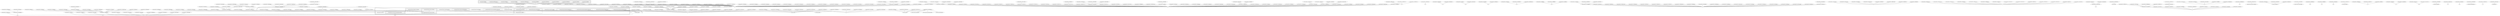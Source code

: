 graph g {
  fontname="sans-serif";

  overlap=false;

  subgraph "cluster_net" {
    subgraph "cluster_net.minecraft" {
      subgraph "cluster_net.minecraft.pathfinding" {
      }
      subgraph "cluster_net.minecraft.client" {
        subgraph "cluster_net.minecraft.client.render" {
          subgraph "cluster_net.minecraft.client.render.entity" {
            "ce"[label="net.minecraft.client.render.entity.RenderPainting"];
          }
          "f"[label="net.minecraft.client.render.RenderGlobal"];
        }
        subgraph "cluster_net.minecraft.client.resources" {
          "bn"[label="net.minecraft.client.resources.ThreadResourceDownload"];
        }
        subgraph "cluster_net.minecraft.client.gui" {
          subgraph "cluster_net.minecraft.client.gui.menu" {
            "bp"[label="net.minecraft.client.gui.menu.GuiScreen"];
            "di"[label="net.minecraft.client.gui.menu.MainMenu"];
          }
        }
        subgraph "cluster_net.minecraft.client.multiplayer" {
          "hu"[label="net.minecraft.client.multiplayer.WorldClient"];
        }
        "net.minecraft.client.Minecraft"[label="net.minecraft.client.Minecraft"];
        "net.minecraft.client.MinecraftApplet"[label="net.minecraft.client.MinecraftApplet"];
      }
      subgraph "cluster_net.minecraft.block" {
        subgraph "cluster_net.minecraft.block.blockentity" {
          "bl"[label="net.minecraft.block.blockentity.BlockEntityMobSpawner"];
          "fz"[label="net.minecraft.block.blockentity.BlockEntityChest"];
          "ls"[label="net.minecraft.block.blockentity.BlockEntityFurnace"];
          "qb"[label="net.minecraft.block.blockentity.BlockEntitySign"];
        }
      }
      subgraph "cluster_net.minecraft.world" {
        subgraph "cluster_net.minecraft.world.biome" {
        }
        subgraph "cluster_net.minecraft.world.chunk" {
          subgraph "cluster_net.minecraft.world.chunk.storage" {
            "mt"[label="net.minecraft.world.chunk.storage.AlphaChunkLoader"];
          }
        }
        "cx"[label="net.minecraft.world.World"];
      }
      subgraph "cluster_net.minecraft.entity" {
        subgraph "cluster_net.minecraft.entity.player" {
          "ea"[label="net.minecraft.entity.player.Player"];
        }
        subgraph "cluster_net.minecraft.entity.item" {
          "qc"[label="net.minecraft.entity.item.MinecartFurnace"];
        }
        "he"[label="net.minecraft.entity.LivingBase"];
      }
      subgraph "cluster_net.minecraft.util" {
      }
      subgraph "cluster_net.minecraft.data" {
      }
      subgraph "cluster_net.minecraft.network" {
      }
      subgraph "cluster_net.minecraft.isom" {
        "net.minecraft.isom.IsomPreviewApplet"[label="net.minecraft.isom.IsomPreviewApplet"];
      }
    }
  }
  subgraph "cluster_com" {
    subgraph "cluster_com.mojang" {
      subgraph "cluster_com.mojang.nbt" {
        "h"[label="com.mojang.nbt.NBTFloat"];
        "eo"[label="com.mojang.nbt.NBTByteArray"];
        "gw"[label="com.mojang.nbt.NBTEnd"];
        "hp"[label="com.mojang.nbt.NBTLong"];
        "ip"[label="com.mojang.nbt.NBTCompound"];
        "jx"[label="com.mojang.nbt.NBTInt"];
        "kj"[label="com.mojang.nbt.NBTByte"];
        "lx"[label="com.mojang.nbt.NBTList"];
        "mg"[label="com.mojang.nbt.NBTDouble"];
        "ni"[label="com.mojang.nbt.NBTShort"];
        "pa"[label="com.mojang.nbt.NBTString"];
      }
    }
  }
  "a"[label="net.minecraft.src.ClsADslyjvx"];
  "c"[label="net.minecraft.src.ClsCFvyhjji"];
  "e"[label="net.minecraft.src.ClsEHqzdaz"];
  "g"[label="net.minecraft.src.ClsGWbulun"];
  "i"[label="net.minecraft.src.ClsIDjwwbgb"];
  "j"[label="net.minecraft.src.ClsJEuaptpv"];
  "k"[label="net.minecraft.src.ClsKFmvuqee"];
  "m"[label="net.minecraft.src.ClsMFtkjxqh"];
  "n"[label="net.minecraft.src.ClsNEvdcccm"];
  "p"[label="net.minecraft.src.ClsPErgnbzh"];
  "q"[label="net.minecraft.src.ClsQBugbekq"];
  "r"[label="net.minecraft.src.ClsRCinopcu"];
  "s"[label="net.minecraft.src.ClsSBrbnprf"];
  "t"[label="net.minecraft.src.ClsTGnbquvh"];
  "u"[label="net.minecraft.src.ClsUTjhxky"];
  "v"[label="net.minecraft.src.ClsVGmrmkms"];
  "w"[label="net.minecraft.src.ClsWEjcdtfs"];
  "x"[label="net.minecraft.src.ClsXDwezyhe"];
  "y"[label="net.minecraft.src.ClsYEexmeiy"];
  "z"[label="net.minecraft.src.ClsZMgkqyq"];
  "aa"[label="net.minecraft.src.ClsAaBfajgzt"];
  "ac"[label="net.minecraft.src.ClsAcBatxhd"];
  "ae"[label="net.minecraft.src.ClsAeFtmiybl"];
  "af"[label="net.minecraft.src.ClsAfEcregeb"];
  "ag"[label="net.minecraft.src.ClsAgCtmnzol"];
  "ah"[label="net.minecraft.src.ClsAhDbkaoxk"];
  "aj"[label="net.minecraft.src.ClsAjFzvvjer"];
  "ak"[label="net.minecraft.src.ClsAkFkepjqq"];
  "am"[label="net.minecraft.src.ClsAmBdhlnqu"];
  "an"[label="net.minecraft.src.ClsAnGduobwc"];
  "ap"[label="net.minecraft.src.ClsApDllwntr"];
  "ar"[label="net.minecraft.src.ClsArQgurxe"];
  "as"[label="net.minecraft.src.ClsAsCprgapn"];
  "at"[label="net.minecraft.src.ClsAtGasdcef"];
  "au"[label="net.minecraft.src.ClsAuGqfrqme"];
  "av"[label="net.minecraft.src.ClsAvBhhwbwp"];
  "ay"[label="net.minecraft.src.ClsAyRdohkw"];
  "az"[label="net.minecraft.src.ClsAzGsehdml"];
  "ba"[label="net.minecraft.src.ClsBaEwugglf"];
  "bb"[label="net.minecraft.src.ClsBbGbgkujf"];
  "bc"[label="net.minecraft.src.ClsBcBerighz"];
  "be"[label="net.minecraft.src.ClsBeDrgelqz"];
  "bf"[label="net.minecraft.src.ClsBfDvhpggx"];
  "bh"[label="net.minecraft.src.ClsBhFxpeoxq"];
  "bj"[label="net.minecraft.src.ClsBjGmuoemo"];
  "bo"[label="net.minecraft.src.ClsBoWumicf"];
  "bq"[label="net.minecraft.src.ClsBqZlreqi"];
  "br"[label="net.minecraft.src.ClsBrGthavov"];
  "bu"[label="net.minecraft.src.ClsBuRmywbu"];
  "bw"[label="net.minecraft.src.ClsBwEzqpeqb"];
  "bx"[label="net.minecraft.src.ClsBxDgqjhfe"];
  "bz"[label="net.minecraft.src.ClsBzFjesrea"];
  "ca"[label="net.minecraft.src.ClsCaFqfgpic"];
  "cc"[label="net.minecraft.src.ClsCcFhgfvhf"];
  "cf"[label="net.minecraft.src.ClsCfFluvvvh"];
  "ch"[label="net.minecraft.src.ClsChFwfpuuo"];
  "ci"[label="net.minecraft.src.ClsCiPvuopp"];
  "cj"[label="net.minecraft.src.ClsCjGiuibwj"];
  "cl"[label="net.minecraft.src.ClsClCahflhr"];
  "cm"[label="net.minecraft.src.ClsCmBoyxyd"];
  "co"[label="net.minecraft.src.ClsCoDhvxukr"];
  "cp"[label="net.minecraft.src.ClsCpBrqzbzu"];
  "cq"[label="net.minecraft.src.ClsCqFvkymst"];
  "cr"[label="net.minecraft.src.ClsCrFilsyys"];
  "cs"[label="net.minecraft.src.ClsCsEwfktg"];
  "ct"[label="net.minecraft.src.ClsCtCharpsd"];
  "cu"[label="net.minecraft.src.ClsCuCcoucnl"];
  "cv"[label="net.minecraft.src.ClsCvCwshxpy"];
  "cw"[label="net.minecraft.src.ClsCwBawxunl"];
  "cz"[label="net.minecraft.src.ClsCzCodtbfj"];
  "da"[label="net.minecraft.src.ClsDaBavmqqq"];
  "db"[label="net.minecraft.src.ClsDbSgctyy"];
  "dc"[label="net.minecraft.src.ClsDcPcbogx"];
  "dd"[label="net.minecraft.src.ClsDdGxjfqba"];
  "de"[label="net.minecraft.src.ClsDeDgvspzb"];
  "df"[label="net.minecraft.src.ClsDfCzzrwhy"];
  "dg"[label="net.minecraft.src.ClsDgFugnbbk"];
  "dh"[label="net.minecraft.src.ClsDhFluvvvh"];
  "dj"[label="net.minecraft.src.ClsDjGugkql"];
  "dm"[label="net.minecraft.src.ClsDmCevvwxz"];
  "dn"[label="net.minecraft.src.ClsDnWrxako"];
  "do"[label="net.minecraft.src.ClsDoDelfaas"];
  "dp"[label="net.minecraft.src.ClsDpFlxvmyf"];
  "dq"[label="net.minecraft.src.ClsDqBmxbfmm"];
  "ds"[label="net.minecraft.src.ClsDsCevvwxz"];
  "dt"[label="net.minecraft.src.ClsDtFtihuk"];
  "du"[label="net.minecraft.src.ClsDuCuixgay"];
  "dv"[label="net.minecraft.src.ClsDvCsyuwsa"];
  "dx"[label="net.minecraft.src.ClsDxFmpejkh"];
  "eb"[label="net.minecraft.src.ClsEbBktkhtf"];
  "ec"[label="net.minecraft.src.ClsEcSoctpz"];
  "ed"[label="net.minecraft.src.ClsEdGyhvfr"];
  "ee"[label="net.minecraft.src.ClsEeBekrdsg"];
  "eg"[label="net.minecraft.src.ClsEgFsuveww"];
  "eh"[label="net.minecraft.src.ClsEhBtpqbhn"];
  "ei"[label="net.minecraft.src.ClsEiBbiuine"];
  "ej"[label="net.minecraft.src.ClsEjBrqzbzt"];
  "ek"[label="net.minecraft.src.ClsEkBcgpbyh"];
  "en"[label="net.minecraft.src.ClsEnBzgsjcg"];
  "ep"[label="net.minecraft.src.ClsEpYdpxio"];
  "eq"[label="net.minecraft.src.ClsEqEfgkysj"];
  "es"[label="net.minecraft.src.ClsEsBjvjeaq"];
  "et"[label="net.minecraft.src.ClsEtCfuexiy"];
  "ew"[label="net.minecraft.src.ClsEwEyxekqx"];
  "ex"[label="net.minecraft.src.ClsExDxplvwc"];
  "ey"[label="net.minecraft.src.ClsEyKklqch"];
  "ez"[label="net.minecraft.src.ClsEzFbvxmvz"];
  "fa"[label="net.minecraft.src.ClsFaWiowaf"];
  "fb"[label="net.minecraft.src.ClsFbFsvooiz"];
  "fd"[label="net.minecraft.src.ClsFdCdcpjxs"];
  "ff"[label="net.minecraft.src.ClsFfGkgdihr"];
  "fg"[label="net.minecraft.src.ClsFgCebqafr"];
  "fi"[label="net.minecraft.src.ClsFiGwwvpbr"];
  "fj"[label="net.minecraft.src.ClsFjWcritd"];
  "fl"[label="net.minecraft.src.ClsFlCevvwxz"];
  "fm"[label="net.minecraft.src.ClsFmFipevwj"];
  "fn"[label="net.minecraft.src.ClsFnFriuygc"];
  "fr"[label="net.minecraft.src.ClsFrRmywcb"];
  "fu"[label="net.minecraft.src.ClsFuBdtfizy"];
  "fw"[label="net.minecraft.src.ClsFwKpweau"];
  "fx"[label="net.minecraft.src.ClsFxPxlugn"];
  "fy"[label="net.minecraft.src.ClsFyGxoivow"];
  "ga"[label="net.minecraft.src.ClsGaVhmdwd"];
  "gb"[label="net.minecraft.src.ClsGbSoctpz"];
  "gc"[label="net.minecraft.src.ClsGcFvatxbs"];
  "gg"[label="net.minecraft.src.ClsGgGgfquee"];
  "gh"[label="net.minecraft.src.ClsGhFkupcvz"];
  "gi"[label="net.minecraft.src.ClsGiFyeiviu"];
  "gk"[label="net.minecraft.src.ClsGkWiowaf"];
  "gm"[label="net.minecraft.src.ClsGmFibaec"];
  "go"[label="net.minecraft.src.ClsGoCdenofi"];
  "gq"[label="net.minecraft.src.ClsGqDtizvfa"];
  "gr"[label="net.minecraft.src.ClsGrCipjsbm"];
  "gs"[label="net.minecraft.src.ClsGsRcswft"];
  "gt"[label="net.minecraft.src.ClsGtFluvvvh"];
  "gu"[label="net.minecraft.src.ClsGuCsvpzcg"];
  "hb"[label="net.minecraft.src.ClsHbDdfwukt"];
  "hc"[label="net.minecraft.src.ClsHcChxqtiu"];
  "hd"[label="net.minecraft.src.ClsHdEtbmqic"];
  "hf"[label="net.minecraft.src.ClsHfBfajgzt"];
  "hg"[label="net.minecraft.src.ClsHgGgqumki"];
  "hi"[label="net.minecraft.src.ClsHiWmnqgs"];
  "hj"[label="net.minecraft.src.ClsHjBagtgif"];
  "hk"[label="net.minecraft.src.ClsHkDnvitzi"];
  "hl"[label="net.minecraft.src.ClsHlNhxosw"];
  "hm"[label="net.minecraft.src.ClsHmGpyhgr"];
  "hn"[label="net.minecraft.src.ClsHnKpweau"];
  "ho"[label="net.minecraft.src.ClsHoQomflh"];
  "hr"[label="net.minecraft.src.ClsHrGluknuo"];
  "hs"[label="net.minecraft.src.ClsHsGkkpaja"];
  "ht"[label="net.minecraft.src.ClsHtEkdijxv"];
  "hv"[label="net.minecraft.src.ClsHvGnjuml"];
  "hw"[label="net.minecraft.src.ClsHwFbfjguh"];
  "hx"[label="net.minecraft.src.ClsHxEbuhcjo"];
  "hy"[label="net.minecraft.src.ClsHyDhvgwqw"];
  "hz"[label="net.minecraft.src.ClsHzFluvvvh"];
  "ia"[label="net.minecraft.src.ClsIaDqephcx"];
  "ib"[label="net.minecraft.src.ClsIbBoyxyd"];
  "ic"[label="net.minecraft.src.ClsIcFohrara"];
  "if"[label="net.minecraft.src.ClsIfCinfujh"];
  "ig"[label="net.minecraft.src.ClsIgDwhdmpk"];
  "ih"[label="net.minecraft.src.ClsIhFnbothy"];
  "ii"[label="net.minecraft.src.ClsIiGwqcpsy"];
  "ij"[label="net.minecraft.src.ClsIjGyjzikc"];
  "ik"[label="net.minecraft.src.ClsIkPxluix"];
  "il"[label="net.minecraft.src.ClsIlCcoucnl"];
  "im"[label="net.minecraft.src.ClsImEvuirrf"];
  "in"[label="net.minecraft.src.ClsInFdjgtus"];
  "io"[label="net.minecraft.src.ClsIoFdhsbnf"];
  "iq"[label="net.minecraft.src.ClsIqGjzvppn"];
  "is"[label="net.minecraft.src.ClsIsCdkrjjq"];
  "it"[label="net.minecraft.src.ClsItCbhtylb"];
  "iw"[label="net.minecraft.src.ClsIwFoitfrp"];
  "ix"[label="net.minecraft.src.ClsIxDvdyhwi"];
  "iy"[label="net.minecraft.src.ClsIyMwpqoe"];
  "iz"[label="net.minecraft.src.ClsIzEjgsrkt"];
  "ja"[label="net.minecraft.src.ClsJaFmpejkh"];
  "jb"[label="net.minecraft.src.ClsJbFwvxcme"];
  "jc"[label="net.minecraft.src.ClsJcEhiruwl"];
  "jd"[label="net.minecraft.src.ClsJdEqcgfjq"];
  "je"[label="net.minecraft.src.ClsJeDsksulk"];
  "jf"[label="net.minecraft.src.ClsJfEasvpbk"];
  "jg"[label="net.minecraft.src.ClsJgGtuedmw"];
  "ji"[label="net.minecraft.src.ClsJiUqbnym"];
  "jj"[label="net.minecraft.src.ClsJjDnvitzi"];
  "jk"[label="net.minecraft.src.ClsJkCcuqqea"];
  "jl"[label="net.minecraft.src.ClsJlGbebtxc"];
  "jm"[label="net.minecraft.src.ClsJmCykxfcs"];
  "jn"[label="net.minecraft.src.ClsJnFidnrfu"];
  "jq"[label="net.minecraft.src.ClsJqGnjuml"];
  "js"[label="net.minecraft.src.ClsJsEtuuzcu"];
  "jt"[label="net.minecraft.src.ClsJtGorwzc"];
  "jv"[label="net.minecraft.src.ClsJvFvevimo"];
  "jw"[label="net.minecraft.src.ClsJwFszztub"];
  "jy"[label="net.minecraft.src.ClsJyHswiff"];
  "kc"[label="net.minecraft.src.ClsKcDjhhiuv"];
  "ke"[label="net.minecraft.src.ClsKeFzvvjer"];
  "kf"[label="net.minecraft.src.ClsKfDlfrqdh"];
  "kg"[label="net.minecraft.src.ClsKgErflcen"];
  "kh"[label="net.minecraft.src.ClsKhEpzlitu"];
  "ki"[label="net.minecraft.src.ClsKiFfjdtpv"];
  "kl"[label="net.minecraft.src.ClsKlGiadahy"];
  "km"[label="net.minecraft.src.ClsKmGbssctz"];
  "kn"[label="net.minecraft.src.ClsKnDmeegxz"];
  "ko"[label="net.minecraft.src.ClsKoExrgfqm"];
  "kp"[label="net.minecraft.src.ClsKpDkclsfp"];
  "kq"[label="net.minecraft.src.ClsKqEkozwio"];
  "ks"[label="net.minecraft.src.ClsKsDgqjhfe"];
  "ku"[label="net.minecraft.src.ClsKuGsbdlsw"];
  "kx"[label="net.minecraft.src.ClsKxFfkywlb"];
  "ky"[label="net.minecraft.src.ClsKyGmekznk"];
  "kz"[label="net.minecraft.src.ClsKzFpbawbg"];
  "la"[label="net.minecraft.src.ClsLaFpbawcl"];
  "lb"[label="net.minecraft.src.ClsLbFgnxinw"];
  "lc"[label="net.minecraft.src.ClsLcEnuwbiy"];
  "ld"[label="net.minecraft.src.ClsLdCdzvzdb"];
  "le"[label="net.minecraft.src.ClsLeEwisyka"];
  "lg"[label="net.minecraft.src.ClsLgBxidhsz"];
  "lh"[label="net.minecraft.src.ClsLhBrqzbzu"];
  "li"[label="net.minecraft.src.ClsLiDhvgwqw"];
  "lj"[label="net.minecraft.src.ClsLjCnvpvmw"];
  "lk"[label="net.minecraft.src.ClsLkDjhhiuv"];
  "ll"[label="net.minecraft.src.ClsLlDuejfqt"];
  "lm"[label="net.minecraft.src.ClsLmCfhgxzk"];
  "ln"[label="net.minecraft.src.ClsLnBfajgzt"];
  "lo"[label="net.minecraft.src.ClsLoCevvwxz"];
  "lp"[label="net.minecraft.src.ClsLpGsbdltn"];
  "lt"[label="net.minecraft.src.ClsLtJptmjx"];
  "lu"[label="net.minecraft.src.ClsLuCsgqgbx"];
  "lw"[label="net.minecraft.src.ClsLwGorwzc"];
  "ly"[label="net.minecraft.src.ClsLyClftmvm"];
  "lz"[label="net.minecraft.src.ClsLzEceojrn"];
  "ma"[label="net.minecraft.src.ClsMaDvvjqqf"];
  "mc"[label="net.minecraft.src.ClsMcDjhhiuv"];
  "me"[label="net.minecraft.src.ClsMeDlmivzu"];
  "mf"[label="net.minecraft.src.ClsMfHpczkx"];
  "mh"[label="net.minecraft.src.ClsMhBajcotd"];
  "mi"[label="net.minecraft.src.ClsMiFomzeqa"];
  "mj"[label="net.minecraft.src.ClsMjDbylzol"];
  "mk"[label="net.minecraft.src.ClsMkFluvvvh"];
  "mo"[label="net.minecraft.src.ClsMoFhmybla"];
  "mp"[label="net.minecraft.src.ClsMpFpunyes"];
  "mq"[label="net.minecraft.src.ClsMqCswhdro"];
  "ms"[label="net.minecraft.src.ClsMsGsbdlsw"];
  "mv"[label="net.minecraft.src.ClsMvFogbjqz"];
  "mw"[label="net.minecraft.src.ClsMwClftmvm"];
  "mx"[label="net.minecraft.src.ClsMxCbrxnpz"];
  "my"[label="net.minecraft.src.ClsMyDzbtaur"];
  "mz"[label="net.minecraft.src.ClsMzEqmecae"];
  "nd"[label="net.minecraft.src.ClsNdGbspdnz"];
  "ne"[label="net.minecraft.src.ClsNeFgepjzb"];
  "nf"[label="net.minecraft.src.ClsNfBwckgzm"];
  "ng"[label="net.minecraft.src.ClsNgFppckme"];
  "nh"[label="net.minecraft.src.ClsNhDzgfwpj"];
  "nk"[label="net.minecraft.src.ClsNkFryhqcp"];
  "nl"[label="net.minecraft.src.ClsNlEpetpvr"];
  "no"[label="net.minecraft.src.ClsNoBhpybfe"];
  "nq"[label="net.minecraft.src.ClsNqEexhxnm"];
  "nr"[label="net.minecraft.src.ClsNrDsyikkq"];
  "ns"[label="net.minecraft.src.ClsNsMlwlph"];
  "nt"[label="net.minecraft.src.ClsNtXmqkzl"];
  "nu"[label="net.minecraft.src.ClsNuDxplvwc"];
  "nv"[label="net.minecraft.src.ClsNvDhfjycx"];
  "nx"[label="net.minecraft.src.ClsNxFabhiow"];
  "ny"[label="net.minecraft.src.ClsNyFublpyv"];
  "nz"[label="net.minecraft.src.ClsNzEpqpnxq"];
  "oa"[label="net.minecraft.src.ClsOaCrlehht"];
  "oc"[label="net.minecraft.src.ClsOcBktegwp"];
  "od"[label="net.minecraft.src.ClsOdMwpqoe"];
  "oe"[label="net.minecraft.src.ClsOeCvbupht"];
  "of"[label="net.minecraft.src.ClsOfBmumofs"];
  "og"[label="net.minecraft.src.ClsOgDptjugt"];
  "oi"[label="net.minecraft.src.ClsOiFnglyqy"];
  "oj"[label="net.minecraft.src.ClsOjBgxjmzo"];
  "ok"[label="net.minecraft.src.ClsOkCkvhxjc"];
  "ol"[label="net.minecraft.src.ClsOlBwzixfu"];
  "oo"[label="net.minecraft.src.ClsOoGmqjolz"];
  "op"[label="net.minecraft.src.ClsOpGtxzngg"];
  "or"[label="net.minecraft.src.ClsOrBmtymra"];
  "os"[label="net.minecraft.src.ClsOsHxaotv"];
  "ot"[label="net.minecraft.src.ClsOtBaclxmt"];
  "ou"[label="net.minecraft.src.ClsOuEckpkdf"];
  "ov"[label="net.minecraft.src.ClsOvFuvuywy"];
  "ow"[label="net.minecraft.src.ClsOwCevvwxz"];
  "ox"[label="net.minecraft.src.ClsOxFsozyhy"];
  "pb"[label="net.minecraft.src.ClsPbNkredx"];
  "pc"[label="net.minecraft.src.ClsPcHhycjn"];
  "pd"[label="net.minecraft.src.ClsPdCbrxnpz"];
  "pe"[label="net.minecraft.src.ClsPeBbanezn"];
  "pf"[label="net.minecraft.src.ClsPfGlsbty"];
  "pg"[label="net.minecraft.src.ClsPgBbanezn"];
  "ph"[label="net.minecraft.src.ClsPhCebqafr"];
  "pi"[label="net.minecraft.src.ClsPiFzvvjer"];
  "pk"[label="net.minecraft.src.ClsPkZeesbu"];
  "pl"[label="net.minecraft.src.ClsPlCevvwxz"];
  "po"[label="net.minecraft.src.ClsPoBzkdnwi"];
  "pp"[label="net.minecraft.src.ClsPpSwqunr"];
  "pq"[label="net.minecraft.src.ClsPqFikwlgf"];
  "pr"[label="net.minecraft.src.ClsPrDmcwekt"];
  "ps"[label="net.minecraft.src.ClsPsGrwkjdk"];
  "pu"[label="net.minecraft.src.ClsPuGfutkul"];
  "pv"[label="net.minecraft.src.ClsPvCzmgebu"];
  "pw"[label="net.minecraft.src.ClsPwCamixoo"];
  "px"[label="net.minecraft.src.ClsPxBbbifne"];
  "py"[label="net.minecraft.src.ClsPyFtfhsdu"];
  "pz"[label="net.minecraft.src.ClsPzCevvwxz"];
  "qa"[label="net.minecraft.src.ClsQaDserdzh"];
  "qd"[label="net.minecraft.src.ClsQdDxplvwc"];
  "qg"[label="net.minecraft.src.ClsQgFcwbfsw"];
  "qh"[label="net.minecraft.src.ClsQhGnjuml"];
  "qi"[label="net.minecraft.src.ClsQiFtxfkeo"];
  "qj"[label="net.minecraft.src.ClsQjChiuvxf"];
  "qk"[label="net.minecraft.src.ClsQkGjbzpmc"];
  "a" -- "gj";
  "c" -- "lg";
  "e" -- "np";
  "f" -- "ju";
  "g" -- "eb";
  "h" -- "fc";
  "i" -- "net.minecraft.client.Minecraft";
  "j" -- "java.awt.Canvas";
  "k" -- "gf";
  "m" -- "eb";
  "n" -- "cb";
  "p" -- "gj";
  "q" -- "ax";
  "r" -- "gg";
  "s" -- "np";
  "t" -- "ez";
  "u" -- "fq";
  "v" -- "np";
  "w" -- "bi";
  "x" -- "fx";
  "y" -- "bi";
  "z" -- "bs";
  "aa" -- "ha";
  "ac" -- "ca";
  "ae" -- "ad";
  "af" -- "aq";
  "ag" -- "dw";
  "ah" -- "java.awt.Canvas";
  "ah" -- "java.awt.event.KeyListener";
  "ah" -- "java.awt.event.MouseListener";
  "ah" -- "java.awt.event.MouseMotionListener";
  "ah" -- "java.lang.Runnable";
  "aj" -- "jr";
  "ak" -- "fb";
  "am" -- "os";
  "am" -- "cy";
  "an" -- "np";
  "ap" -- "np";
  "ar" -- "oe";
  "as" -- "ak";
  "at" -- "lv";
  "au" -- "qj";
  "av" -- "java.awt.Panel";
  "ay" -- "bp";
  "az" -- "lv";
  "ba" -- "ad";
  "bb" -- "bp";
  "bc" -- "dw";
  "be" -- "ee";
  "bf" -- "bp";
  "bh" -- "po";
  "bj" -- "dw";
  "bl" -- "jh";
  "bn" -- "java.lang.Thread";
  "bo" -- "oa";
  "bp" -- "na";
  "bq" -- "ea";
  "br" -- "lg";
  "bu" -- "gj";
  "bw" -- "ak";
  "bx" -- "dw";
  "bz" -- "np";
  "ca" -- "dw";
  "cc" -- "eb";
  "ce" -- "aq";
  "cf" -- "ii";
  "ch" -- "gj";
  "ci" -- "ii";
  "cj" -- "db";
  "cl" -- "po";
  "cm" -- "np";
  "co" -- "jr";
  "cp" -- "gj";
  "cq" -- "ez";
  "cr" -- "pj";
  "cs" -- "bp";
  "ct" -- "bd";
  "cu" -- "gl";
  "cv" -- "cm";
  "cw" -- "np";
  "cx" -- "pj";
  "cz" -- "aq";
  "da" -- "po";
  "db" -- "gl";
  "dc" -- "np";
  "dd" -- "fx";
  "de" -- "jr";
  "df" -- "np";
  "dg" -- "ee";
  "dh" -- "gf";
  "di" -- "bp";
  "dj" -- "bp";
  "dm" -- "jr";
  "dn" -- "java.awt.Canvas";
  "do" -- "lv";
  "dp" -- "ee";
  "dq" -- "bp";
  "ds" -- "jr";
  "dt" -- "bp";
  "du" -- "gj";
  "dv" -- "np";
  "dx" -- "aq";
  "ea" -- "he";
  "eb" -- "aq";
  "ec" -- "gj";
  "ed" -- "po";
  "ee" -- "fb";
  "ee" -- "cy";
  "eg" -- "np";
  "eh" -- "pn";
  "ei" -- "oj";
  "ej" -- "gj";
  "ek" -- "ii";
  "en" -- "lv";
  "eo" -- "fc";
  "ep" -- "gj";
  "eq" -- "ew";
  "es" -- "ad";
  "et" -- "dw";
  "ew" -- "bp";
  "ex" -- "dw";
  "ey" -- "ad";
  "ez" -- "gj";
  "fa" -- "aq";
  "fb" -- "he";
  "fd" -- "jr";
  "ff" -- "gl";
  "fg" -- "po";
  "fi" -- "paulscode.sound.codecs.CodecJOrbis";
  "fj" -- "eb";
  "fl" -- "jr";
  "fm" -- "ax";
  "fn" -- "hh";
  "fr" -- "gj";
  "fu" -- "gj";
  "fw" -- "java.util.Comparator";
  "fx" -- "np";
  "fy" -- "np";
  "fz" -- "jh";
  "fz" -- "hh";
  "ga" -- "lv";
  "gb" -- "gj";
  "gc" -- "np";
  "gg" -- "na";
  "gh" -- "java.lang.Thread";
  "gi" -- "net.minecraft.client.Minecraft";
  "gk" -- "aq";
  "gm" -- "java.awt.event.WindowAdapter";
  "go" -- "ad";
  "gq" -- "java.util.Comparator";
  "gr" -- "bd";
  "gs" -- "dw";
  "gt" -- "cj";
  "gu" -- "np";
  "gw" -- "fc";
  "hb" -- "gl";
  "hc" -- "bp";
  "hd" -- "nm";
  "he" -- "lv";
  "hf" -- "ha";
  "hg" -- "dw";
  "hi" -- "lv";
  "hj" -- "np";
  "hk" -- "gj";
  "hl" -- "aq";
  "hm" -- "aq";
  "hn" -- "java.util.Comparator";
  "ho" -- "eb";
  "hp" -- "fc";
  "hr" -- "gj";
  "hs" -- "eb";
  "ht" -- "pt";
  "hu" -- "cx";
  "hv" -- "gj";
  "hw" -- "hh";
  "hx" -- "jr";
  "hy" -- "np";
  "hz" -- "ii";
  "ia" -- "mn";
  "ib" -- "dv";
  "ic" -- "gj";
  "if" -- "oj";
  "ig" -- "fx";
  "ih" -- "gj";
  "ii" -- "gl";
  "ij" -- "gl";
  "ik" -- "np";
  "il" -- "gl";
  "im" -- "java.io.InputStream";
  "in" -- "gj";
  "io" -- "ee";
  "ip" -- "fc";
  "iq" -- "lc";
  "is" -- "np";
  "it" -- "gj";
  "iw" -- "hh";
  "ix" -- "np";
  "iy" -- "ad";
  "iz" -- "lc";
  "ja" -- "aq";
  "jb" -- "ew";
  "jc" -- "po";
  "jd" -- "np";
  "je" -- "np";
  "jf" -- "iu";
  "jg" -- "ld";
  "ji" -- "ew";
  "jj" -- "gj";
  "jk" -- "bp";
  "jl" -- "d";
  "jm" -- "np";
  "jn" -- "po";
  "jq" -- "gj";
  "js" -- "iu";
  "jt" -- "dk";
  "jv" -- "aq";
  "jw" -- "fq";
  "jx" -- "fc";
  "jy" -- "eb";
  "kc" -- "ng";
  "ke" -- "jr";
  "kf" -- "dw";
  "kg" -- "bp";
  "kh" -- "po";
  "ki" -- "bd";
  "kj" -- "fc";
  "kl" -- "ik";
  "km" -- "bp";
  "kn" -- "po";
  "ko" -- "lv";
  "kp" -- "java.lang.Comparable";
  "kq" -- "lv";
  "ks" -- "dw";
  "ku" -- "gj";
  "kx" -- "gj";
  "ky" -- "np";
  "kz" -- "dw";
  "la" -- "dw";
  "lb" -- "gj";
  "lc" -- "np";
  "ld" -- "bp";
  "le" -- "id";
  "lg" -- "np";
  "lh" -- "gj";
  "li" -- "np";
  "lj" -- "dw";
  "lk" -- "ng";
  "ll" -- "gl";
  "lm" -- "ad";
  "ln" -- "ha";
  "lo" -- "jr";
  "lp" -- "gj";
  "ls" -- "jh";
  "ls" -- "hh";
  "lt" -- "np";
  "lu" -- "lv";
  "lw" -- "dk";
  "lx" -- "fc";
  "ly" -- "gj";
  "lz" -- "qe";
  "ma" -- "np";
  "mc" -- "ng";
  "me" -- "pb";
  "mf" -- "ca";
  "mg" -- "fc";
  "mh" -- "aq";
  "mi" -- "lg";
  "mj" -- "gl";
  "mk" -- "gf";
  "mo" -- "bq";
  "mp" -- "java.lang.Thread";
  "mq" -- "oj";
  "ms" -- "gj";
  "mt" -- "ai";
  "mv" -- "dw";
  "mw" -- "gj";
  "mx" -- "java.lang.Thread";
  "my" -- "cx";
  "mz" -- "oe";
  "nd" -- "ew";
  "ne" -- "bs";
  "nf" -- "bs";
  "ng" -- "gj";
  "nh" -- "lg";
  "ni" -- "fc";
  "nk" -- "na";
  "nl" -- "bp";
  "no" -- "java.lang.RuntimeException";
  "nq" -- "bd";
  "nr" -- "he";
  "nr" -- "cy";
  "ns" -- "ee";
  "nt" -- "eb";
  "nu" -- "dw";
  "nv" -- "dw";
  "nx" -- "np";
  "ny" -- "ez";
  "nz" -- "np";
  "oa" -- "np";
  "oc" -- "d";
  "od" -- "ad";
  "oe" -- "dy";
  "of" -- "bp";
  "og" -- "gg";
  "oi" -- "dw";
  "oj" -- "np";
  "ok" -- "ca";
  "ol" -- "oy";
  "oo" -- "ak";
  "op" -- "hh";
  "or" -- "np";
  "os" -- "he";
  "ot" -- "ak";
  "ou" -- "gj";
  "ov" -- "java.awt.Canvas";
  "ow" -- "jr";
  "ox" -- "java.lang.Thread";
  "pa" -- "fc";
  "pb" -- "po";
  "pc" -- "np";
  "pd" -- "java.lang.Thread";
  "pe" -- "java.lang.Thread";
  "pf" -- "iu";
  "pg" -- "java.lang.Thread";
  "ph" -- "po";
  "pi" -- "jr";
  "pk" -- "np";
  "pl" -- "jr";
  "po" -- "lv";
  "pp" -- "java.lang.Error";
  "pq" -- "eb";
  "pr" -- "ea";
  "ps" -- "ns";
  "pu" -- "bp";
  "pv" -- "dw";
  "pw" -- "bd";
  "px" -- "gj";
  "py" -- "eb";
  "pz" -- "jr";
  "qa" -- "np";
  "qb" -- "jh";
  "qc" -- "lv";
  "qc" -- "hh";
  "qd" -- "dw";
  "qg" -- "np";
  "qh" -- "gj";
  "qi" -- "np";
  "qj" -- "dw";
  "qk" -- "eb";
  "net.minecraft.client.Minecraft" -- "java.lang.Runnable";
  "net.minecraft.client.MinecraftApplet" -- "java.applet.Applet";
  "net.minecraft.isom.IsomPreviewApplet" -- "java.applet.Applet";
}

